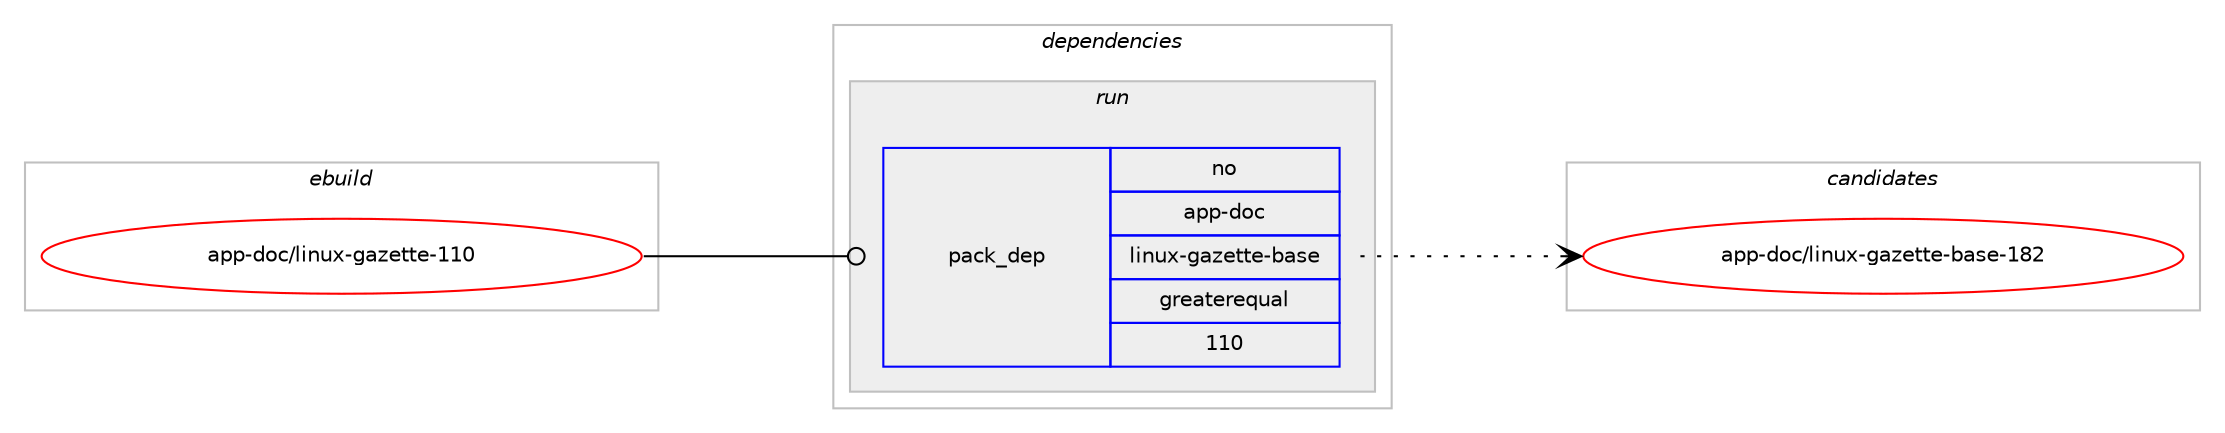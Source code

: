 digraph prolog {

# *************
# Graph options
# *************

newrank=true;
concentrate=true;
compound=true;
graph [rankdir=LR,fontname=Helvetica,fontsize=10,ranksep=1.5];#, ranksep=2.5, nodesep=0.2];
edge  [arrowhead=vee];
node  [fontname=Helvetica,fontsize=10];

# **********
# The ebuild
# **********

subgraph cluster_leftcol {
color=gray;
rank=same;
label=<<i>ebuild</i>>;
id [label="app-doc/linux-gazette-110", color=red, width=4, href="../app-doc/linux-gazette-110.svg"];
}

# ****************
# The dependencies
# ****************

subgraph cluster_midcol {
color=gray;
label=<<i>dependencies</i>>;
subgraph cluster_compile {
fillcolor="#eeeeee";
style=filled;
label=<<i>compile</i>>;
}
subgraph cluster_compileandrun {
fillcolor="#eeeeee";
style=filled;
label=<<i>compile and run</i>>;
}
subgraph cluster_run {
fillcolor="#eeeeee";
style=filled;
label=<<i>run</i>>;
subgraph pack11073 {
dependency15185 [label=<<TABLE BORDER="0" CELLBORDER="1" CELLSPACING="0" CELLPADDING="4" WIDTH="220"><TR><TD ROWSPAN="6" CELLPADDING="30">pack_dep</TD></TR><TR><TD WIDTH="110">no</TD></TR><TR><TD>app-doc</TD></TR><TR><TD>linux-gazette-base</TD></TR><TR><TD>greaterequal</TD></TR><TR><TD>110</TD></TR></TABLE>>, shape=none, color=blue];
}
id:e -> dependency15185:w [weight=20,style="solid",arrowhead="odot"];
}
}

# **************
# The candidates
# **************

subgraph cluster_choices {
rank=same;
color=gray;
label=<<i>candidates</i>>;

subgraph choice11073 {
color=black;
nodesep=1;
choice97112112451001119947108105110117120451039712210111611610145989711510145495650 [label="app-doc/linux-gazette-base-182", color=red, width=4,href="../app-doc/linux-gazette-base-182.svg"];
dependency15185:e -> choice97112112451001119947108105110117120451039712210111611610145989711510145495650:w [style=dotted,weight="100"];
}
}

}
